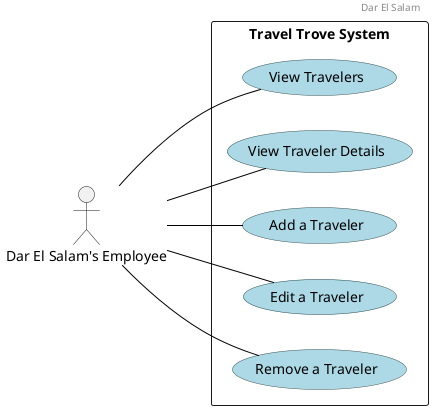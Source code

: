 @startuml
scale 1
left to right direction

header
Dar El Salam
endheader

' Custom skin parameters for use cases
skinparam usecase {
    BackgroundColor lightblue
    BorderColor DarkSlateGray
    ArrowColor Black
}

actor "Dar El Salam's Employee" as Customer

rectangle "Travel Trove System" {

    usecase "View Travelers"
    usecase "View Traveler Details"
    usecase "Add a Traveler"
    usecase "Edit a Traveler"
    usecase "Remove a Traveler"
}

Customer -- "View Travelers"
Customer -- "View Traveler Details"
Customer -- "Add a Traveler"
Customer -- "Edit a Traveler"
Customer -- "Remove a Traveler"

@enduml
